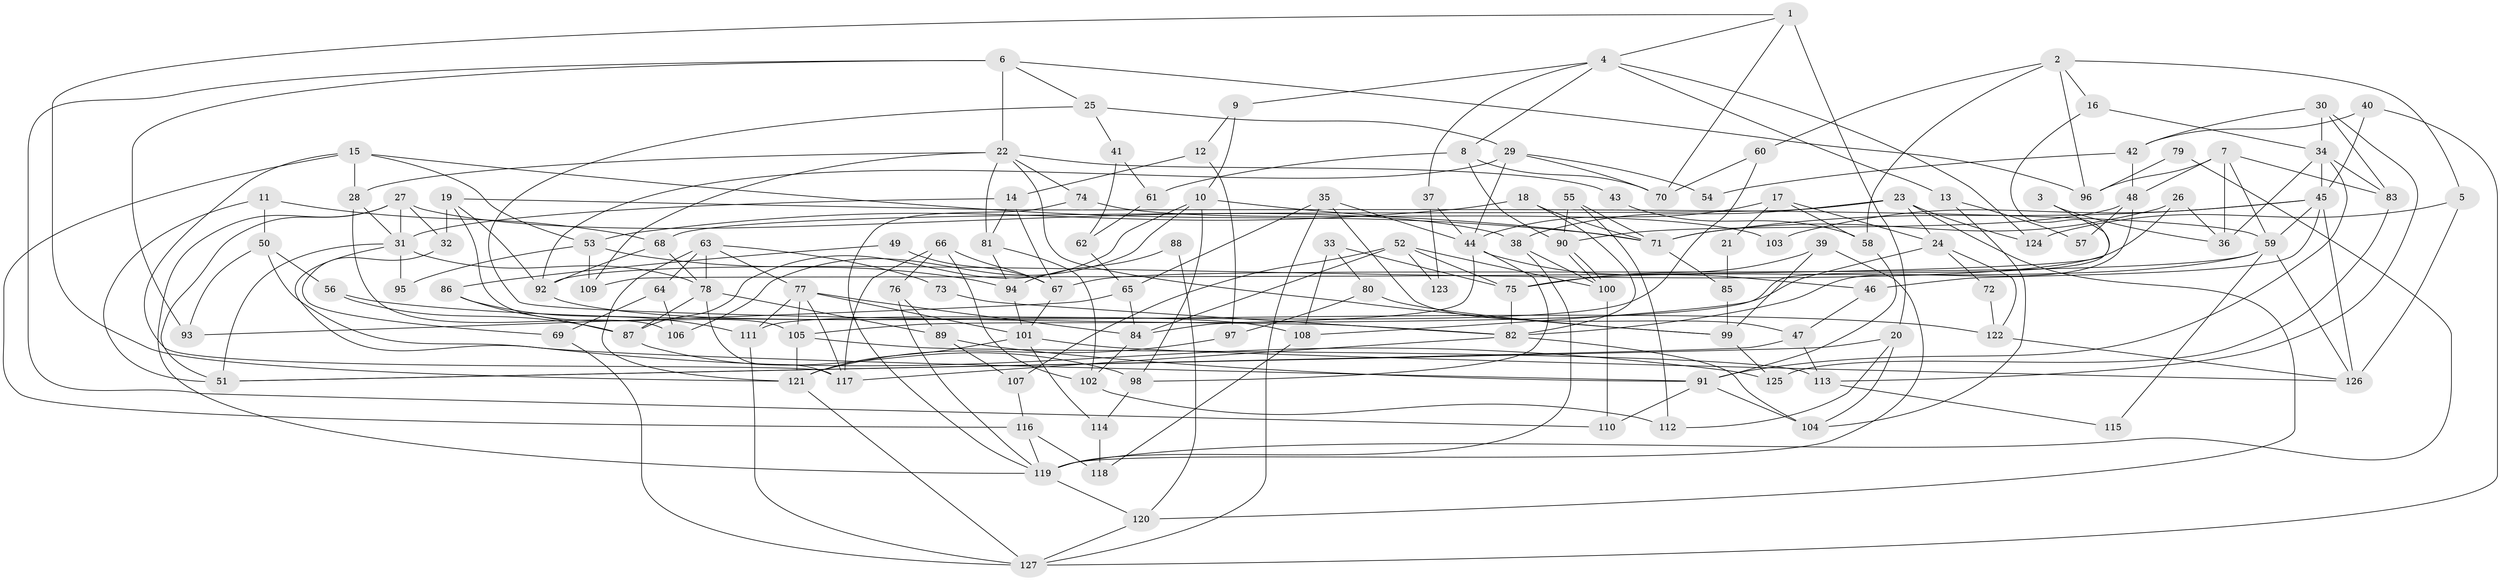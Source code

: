 // coarse degree distribution, {10: 0.0625, 11: 0.046875, 5: 0.15625, 7: 0.0625, 13: 0.015625, 3: 0.234375, 16: 0.015625, 4: 0.140625, 2: 0.140625, 6: 0.03125, 8: 0.046875, 14: 0.015625, 9: 0.015625, 12: 0.015625}
// Generated by graph-tools (version 1.1) at 2025/50/03/04/25 22:50:55]
// undirected, 127 vertices, 254 edges
graph export_dot {
  node [color=gray90,style=filled];
  1;
  2;
  3;
  4;
  5;
  6;
  7;
  8;
  9;
  10;
  11;
  12;
  13;
  14;
  15;
  16;
  17;
  18;
  19;
  20;
  21;
  22;
  23;
  24;
  25;
  26;
  27;
  28;
  29;
  30;
  31;
  32;
  33;
  34;
  35;
  36;
  37;
  38;
  39;
  40;
  41;
  42;
  43;
  44;
  45;
  46;
  47;
  48;
  49;
  50;
  51;
  52;
  53;
  54;
  55;
  56;
  57;
  58;
  59;
  60;
  61;
  62;
  63;
  64;
  65;
  66;
  67;
  68;
  69;
  70;
  71;
  72;
  73;
  74;
  75;
  76;
  77;
  78;
  79;
  80;
  81;
  82;
  83;
  84;
  85;
  86;
  87;
  88;
  89;
  90;
  91;
  92;
  93;
  94;
  95;
  96;
  97;
  98;
  99;
  100;
  101;
  102;
  103;
  104;
  105;
  106;
  107;
  108;
  109;
  110;
  111;
  112;
  113;
  114;
  115;
  116;
  117;
  118;
  119;
  120;
  121;
  122;
  123;
  124;
  125;
  126;
  127;
  1 -- 20;
  1 -- 121;
  1 -- 4;
  1 -- 70;
  2 -- 16;
  2 -- 5;
  2 -- 58;
  2 -- 60;
  2 -- 96;
  3 -- 36;
  3 -- 109;
  4 -- 8;
  4 -- 9;
  4 -- 13;
  4 -- 37;
  4 -- 124;
  5 -- 126;
  5 -- 124;
  6 -- 110;
  6 -- 96;
  6 -- 22;
  6 -- 25;
  6 -- 93;
  7 -- 59;
  7 -- 83;
  7 -- 36;
  7 -- 48;
  7 -- 96;
  8 -- 70;
  8 -- 90;
  8 -- 61;
  9 -- 10;
  9 -- 12;
  10 -- 98;
  10 -- 71;
  10 -- 87;
  10 -- 106;
  11 -- 51;
  11 -- 68;
  11 -- 50;
  12 -- 14;
  12 -- 97;
  13 -- 104;
  13 -- 57;
  14 -- 31;
  14 -- 81;
  14 -- 67;
  15 -- 116;
  15 -- 117;
  15 -- 28;
  15 -- 53;
  15 -- 71;
  16 -- 105;
  16 -- 34;
  17 -- 58;
  17 -- 44;
  17 -- 21;
  17 -- 24;
  18 -- 82;
  18 -- 71;
  18 -- 53;
  19 -- 105;
  19 -- 59;
  19 -- 32;
  19 -- 92;
  20 -- 51;
  20 -- 104;
  20 -- 112;
  21 -- 85;
  22 -- 28;
  22 -- 43;
  22 -- 74;
  22 -- 81;
  22 -- 99;
  22 -- 109;
  23 -- 120;
  23 -- 24;
  23 -- 38;
  23 -- 68;
  23 -- 124;
  24 -- 122;
  24 -- 72;
  24 -- 108;
  25 -- 29;
  25 -- 41;
  25 -- 82;
  26 -- 71;
  26 -- 36;
  26 -- 92;
  27 -- 38;
  27 -- 31;
  27 -- 32;
  27 -- 51;
  27 -- 119;
  28 -- 31;
  28 -- 106;
  29 -- 92;
  29 -- 44;
  29 -- 54;
  29 -- 70;
  30 -- 113;
  30 -- 42;
  30 -- 34;
  30 -- 83;
  31 -- 91;
  31 -- 78;
  31 -- 51;
  31 -- 95;
  32 -- 69;
  33 -- 108;
  33 -- 75;
  33 -- 80;
  34 -- 45;
  34 -- 36;
  34 -- 83;
  34 -- 91;
  35 -- 47;
  35 -- 65;
  35 -- 44;
  35 -- 127;
  37 -- 44;
  37 -- 123;
  38 -- 119;
  38 -- 100;
  39 -- 99;
  39 -- 75;
  39 -- 119;
  40 -- 127;
  40 -- 45;
  40 -- 42;
  41 -- 62;
  41 -- 61;
  42 -- 48;
  42 -- 54;
  43 -- 58;
  44 -- 84;
  44 -- 46;
  44 -- 98;
  45 -- 59;
  45 -- 126;
  45 -- 46;
  45 -- 71;
  45 -- 103;
  46 -- 47;
  47 -- 51;
  47 -- 113;
  48 -- 82;
  48 -- 57;
  48 -- 90;
  49 -- 86;
  49 -- 67;
  50 -- 125;
  50 -- 56;
  50 -- 93;
  52 -- 84;
  52 -- 100;
  52 -- 75;
  52 -- 107;
  52 -- 123;
  53 -- 94;
  53 -- 95;
  53 -- 109;
  55 -- 71;
  55 -- 90;
  55 -- 112;
  56 -- 87;
  56 -- 122;
  58 -- 91;
  59 -- 67;
  59 -- 75;
  59 -- 115;
  59 -- 126;
  60 -- 70;
  60 -- 111;
  61 -- 62;
  62 -- 65;
  63 -- 78;
  63 -- 121;
  63 -- 64;
  63 -- 73;
  63 -- 77;
  64 -- 106;
  64 -- 69;
  65 -- 93;
  65 -- 84;
  66 -- 67;
  66 -- 117;
  66 -- 76;
  66 -- 102;
  67 -- 101;
  68 -- 92;
  68 -- 78;
  69 -- 127;
  71 -- 85;
  72 -- 122;
  73 -- 82;
  74 -- 119;
  74 -- 103;
  75 -- 82;
  76 -- 119;
  76 -- 89;
  77 -- 111;
  77 -- 84;
  77 -- 101;
  77 -- 105;
  77 -- 117;
  78 -- 87;
  78 -- 89;
  78 -- 117;
  79 -- 96;
  79 -- 119;
  80 -- 97;
  80 -- 99;
  81 -- 102;
  81 -- 94;
  82 -- 117;
  82 -- 104;
  83 -- 125;
  84 -- 102;
  85 -- 99;
  86 -- 111;
  86 -- 87;
  87 -- 98;
  88 -- 94;
  88 -- 120;
  89 -- 91;
  89 -- 107;
  90 -- 100;
  90 -- 100;
  91 -- 104;
  91 -- 110;
  92 -- 108;
  94 -- 101;
  97 -- 121;
  98 -- 114;
  99 -- 125;
  100 -- 110;
  101 -- 114;
  101 -- 121;
  101 -- 126;
  102 -- 112;
  105 -- 121;
  105 -- 113;
  107 -- 116;
  108 -- 118;
  111 -- 127;
  113 -- 115;
  114 -- 118;
  116 -- 119;
  116 -- 118;
  119 -- 120;
  120 -- 127;
  121 -- 127;
  122 -- 126;
}
